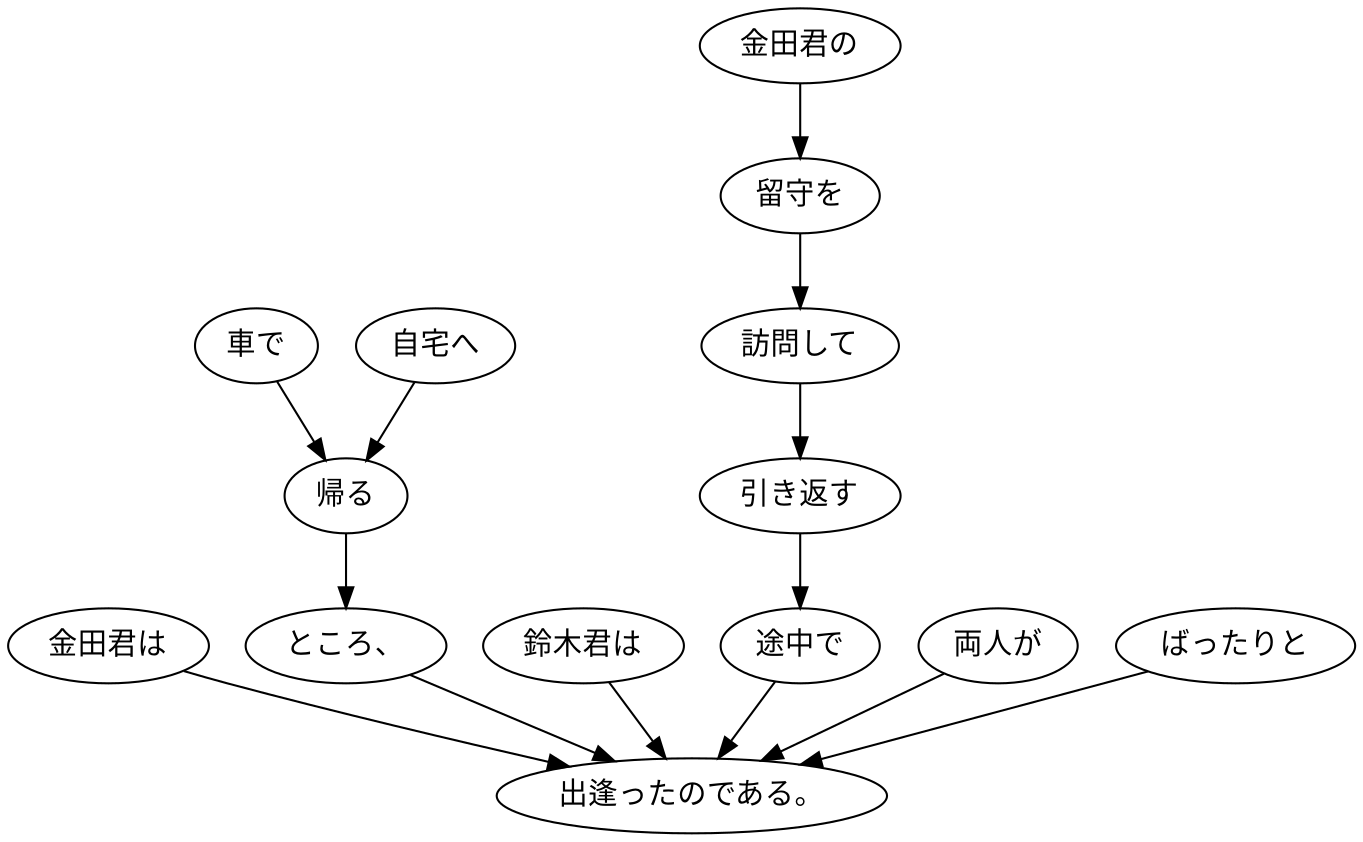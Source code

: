 digraph graph5219 {
	node0 [label="金田君は"];
	node1 [label="車で"];
	node2 [label="自宅へ"];
	node3 [label="帰る"];
	node4 [label="ところ、"];
	node5 [label="鈴木君は"];
	node6 [label="金田君の"];
	node7 [label="留守を"];
	node8 [label="訪問して"];
	node9 [label="引き返す"];
	node10 [label="途中で"];
	node11 [label="両人が"];
	node12 [label="ばったりと"];
	node13 [label="出逢ったのである。"];
	node0 -> node13;
	node1 -> node3;
	node2 -> node3;
	node3 -> node4;
	node4 -> node13;
	node5 -> node13;
	node6 -> node7;
	node7 -> node8;
	node8 -> node9;
	node9 -> node10;
	node10 -> node13;
	node11 -> node13;
	node12 -> node13;
}
